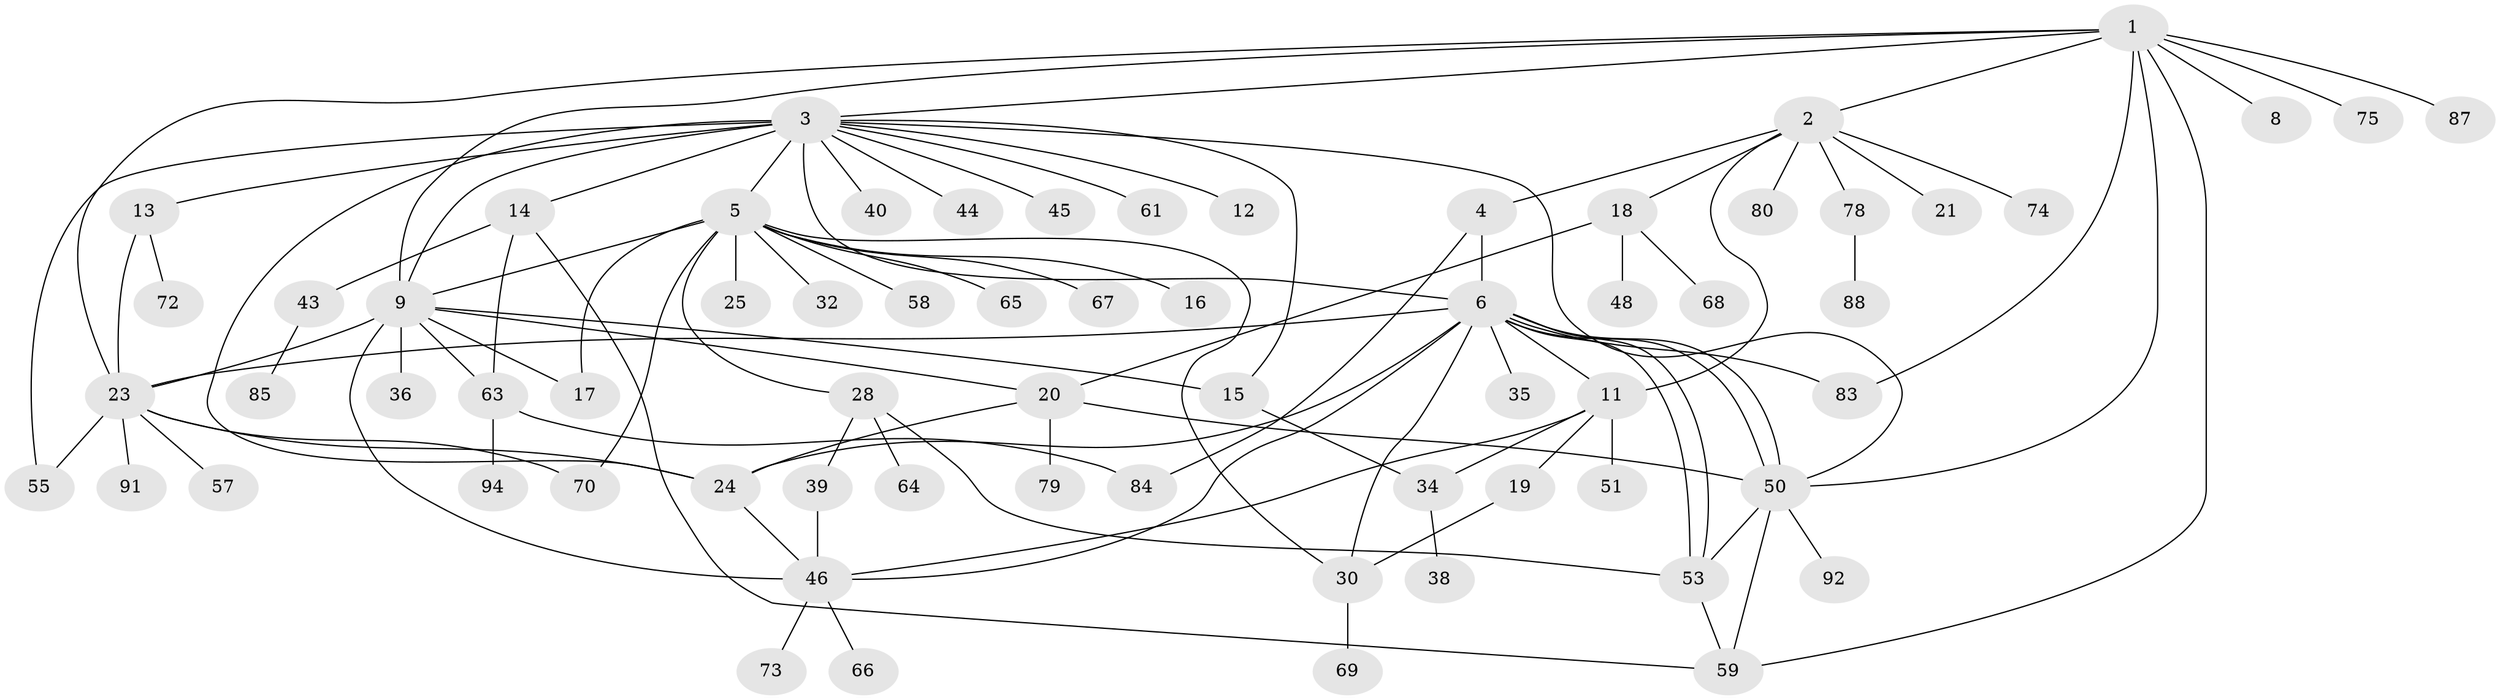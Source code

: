 // Generated by graph-tools (version 1.1) at 2025/51/02/27/25 19:51:57]
// undirected, 67 vertices, 101 edges
graph export_dot {
graph [start="1"]
  node [color=gray90,style=filled];
  1 [super="+81"];
  2 [super="+62"];
  3 [super="+10"];
  4 [super="+86"];
  5 [super="+7"];
  6 [super="+26"];
  8;
  9 [super="+29"];
  11 [super="+31"];
  12;
  13 [super="+82"];
  14 [super="+22"];
  15;
  16 [super="+42"];
  17;
  18 [super="+41"];
  19;
  20 [super="+33"];
  21;
  23 [super="+52"];
  24 [super="+71"];
  25 [super="+27"];
  28;
  30 [super="+47"];
  32;
  34 [super="+37"];
  35;
  36;
  38 [super="+49"];
  39 [super="+54"];
  40;
  43;
  44;
  45;
  46;
  48;
  50 [super="+56"];
  51;
  53;
  55;
  57;
  58;
  59 [super="+60"];
  61;
  63 [super="+89"];
  64 [super="+93"];
  65;
  66 [super="+77"];
  67;
  68;
  69;
  70;
  72;
  73 [super="+76"];
  74;
  75 [super="+90"];
  78;
  79;
  80;
  83;
  84;
  85;
  87;
  88;
  91;
  92;
  94;
  1 -- 2;
  1 -- 3;
  1 -- 8;
  1 -- 9;
  1 -- 50;
  1 -- 75;
  1 -- 83;
  1 -- 87;
  1 -- 59;
  1 -- 23;
  2 -- 4;
  2 -- 11;
  2 -- 18;
  2 -- 21;
  2 -- 74;
  2 -- 80;
  2 -- 78;
  3 -- 5 [weight=2];
  3 -- 6 [weight=2];
  3 -- 9;
  3 -- 13;
  3 -- 44;
  3 -- 45;
  3 -- 40;
  3 -- 12;
  3 -- 14 [weight=2];
  3 -- 15;
  3 -- 50;
  3 -- 55;
  3 -- 24;
  3 -- 61;
  4 -- 84;
  4 -- 6;
  5 -- 9;
  5 -- 16;
  5 -- 25;
  5 -- 30;
  5 -- 32;
  5 -- 65;
  5 -- 67;
  5 -- 70;
  5 -- 17;
  5 -- 58;
  5 -- 28;
  6 -- 11;
  6 -- 23 [weight=2];
  6 -- 24 [weight=2];
  6 -- 50;
  6 -- 50;
  6 -- 53;
  6 -- 53;
  6 -- 83;
  6 -- 35;
  6 -- 46;
  6 -- 30;
  9 -- 15;
  9 -- 17;
  9 -- 20;
  9 -- 36;
  9 -- 46;
  9 -- 23;
  9 -- 63;
  11 -- 19;
  11 -- 51;
  11 -- 46;
  11 -- 34;
  13 -- 72;
  13 -- 23;
  14 -- 43;
  14 -- 59;
  14 -- 63;
  15 -- 34;
  18 -- 20;
  18 -- 48;
  18 -- 68;
  19 -- 30;
  20 -- 24;
  20 -- 79;
  20 -- 50;
  23 -- 24;
  23 -- 55;
  23 -- 57;
  23 -- 70;
  23 -- 91;
  24 -- 46;
  28 -- 39;
  28 -- 53;
  28 -- 64;
  30 -- 69;
  34 -- 38;
  39 -- 46;
  43 -- 85;
  46 -- 66;
  46 -- 73;
  50 -- 53;
  50 -- 92;
  50 -- 59;
  53 -- 59;
  63 -- 94;
  63 -- 84;
  78 -- 88;
}
